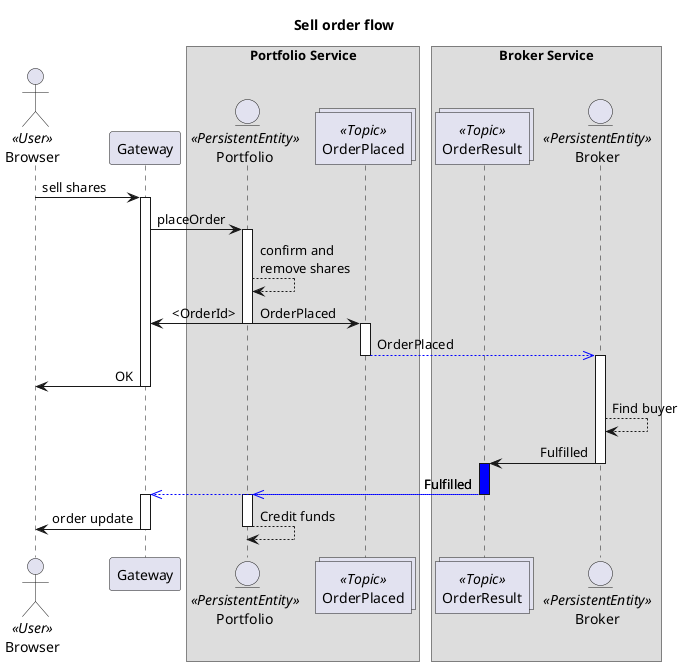 @startuml
!pragma teoz true
skinparam SequenceMessageAlign direction
title Sell order flow
actor Browser <<User>> order 1
participant Gateway order 2
entity Portfolio <<PersistentEntity>> order 3
collections OrderPlaced  <<Topic>> order 4
collections OrderResult <<Topic>> order 5
entity Broker <<PersistentEntity>> order 6
box "Portfolio Service"
  participant Portfolio
  participant OrderPlaced
end box
box "Broker Service"
  participant Broker
  participant OrderResult
end box
Browser -> Gateway: sell shares
activate Gateway
Gateway -> Portfolio: placeOrder
activate Portfolio
Portfolio --> Portfolio : confirm and\nremove shares
Portfolio -> OrderPlaced: OrderPlaced
& Portfolio -> Gateway: <OrderId>
deactivate Portfolio
activate OrderPlaced #blue
OrderPlaced -[#blue]->> Broker: OrderPlaced
activate Broker
deactivate OrderPlaced
Gateway -> Browser: OK
deactivate Gateway
Broker --> Broker: Find buyer
Broker -> OrderResult: Fulfilled
activate OrderResult #blue
deactivate Broker
OrderResult -[#blue]->> Portfolio: Fulfilled
& OrderResult -[#blue]->> Gateway: Fulfilled
activate Gateway
activate Portfolio
deactivate OrderResult
Gateway -> Browser: order update
& Portfolio --> Portfolio: Credit funds
deactivate Portfolio
deactivate Gateway
@enduml